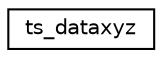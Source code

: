 digraph "Graphical Class Hierarchy"
{
  edge [fontname="Helvetica",fontsize="10",labelfontname="Helvetica",labelfontsize="10"];
  node [fontname="Helvetica",fontsize="10",shape=record];
  rankdir="LR";
  Node1 [label="ts_dataxyz",height=0.2,width=0.4,color="black", fillcolor="white", style="filled",URL="$structts__dataxyz.html",tooltip="3-axis data as S16 "];
}
